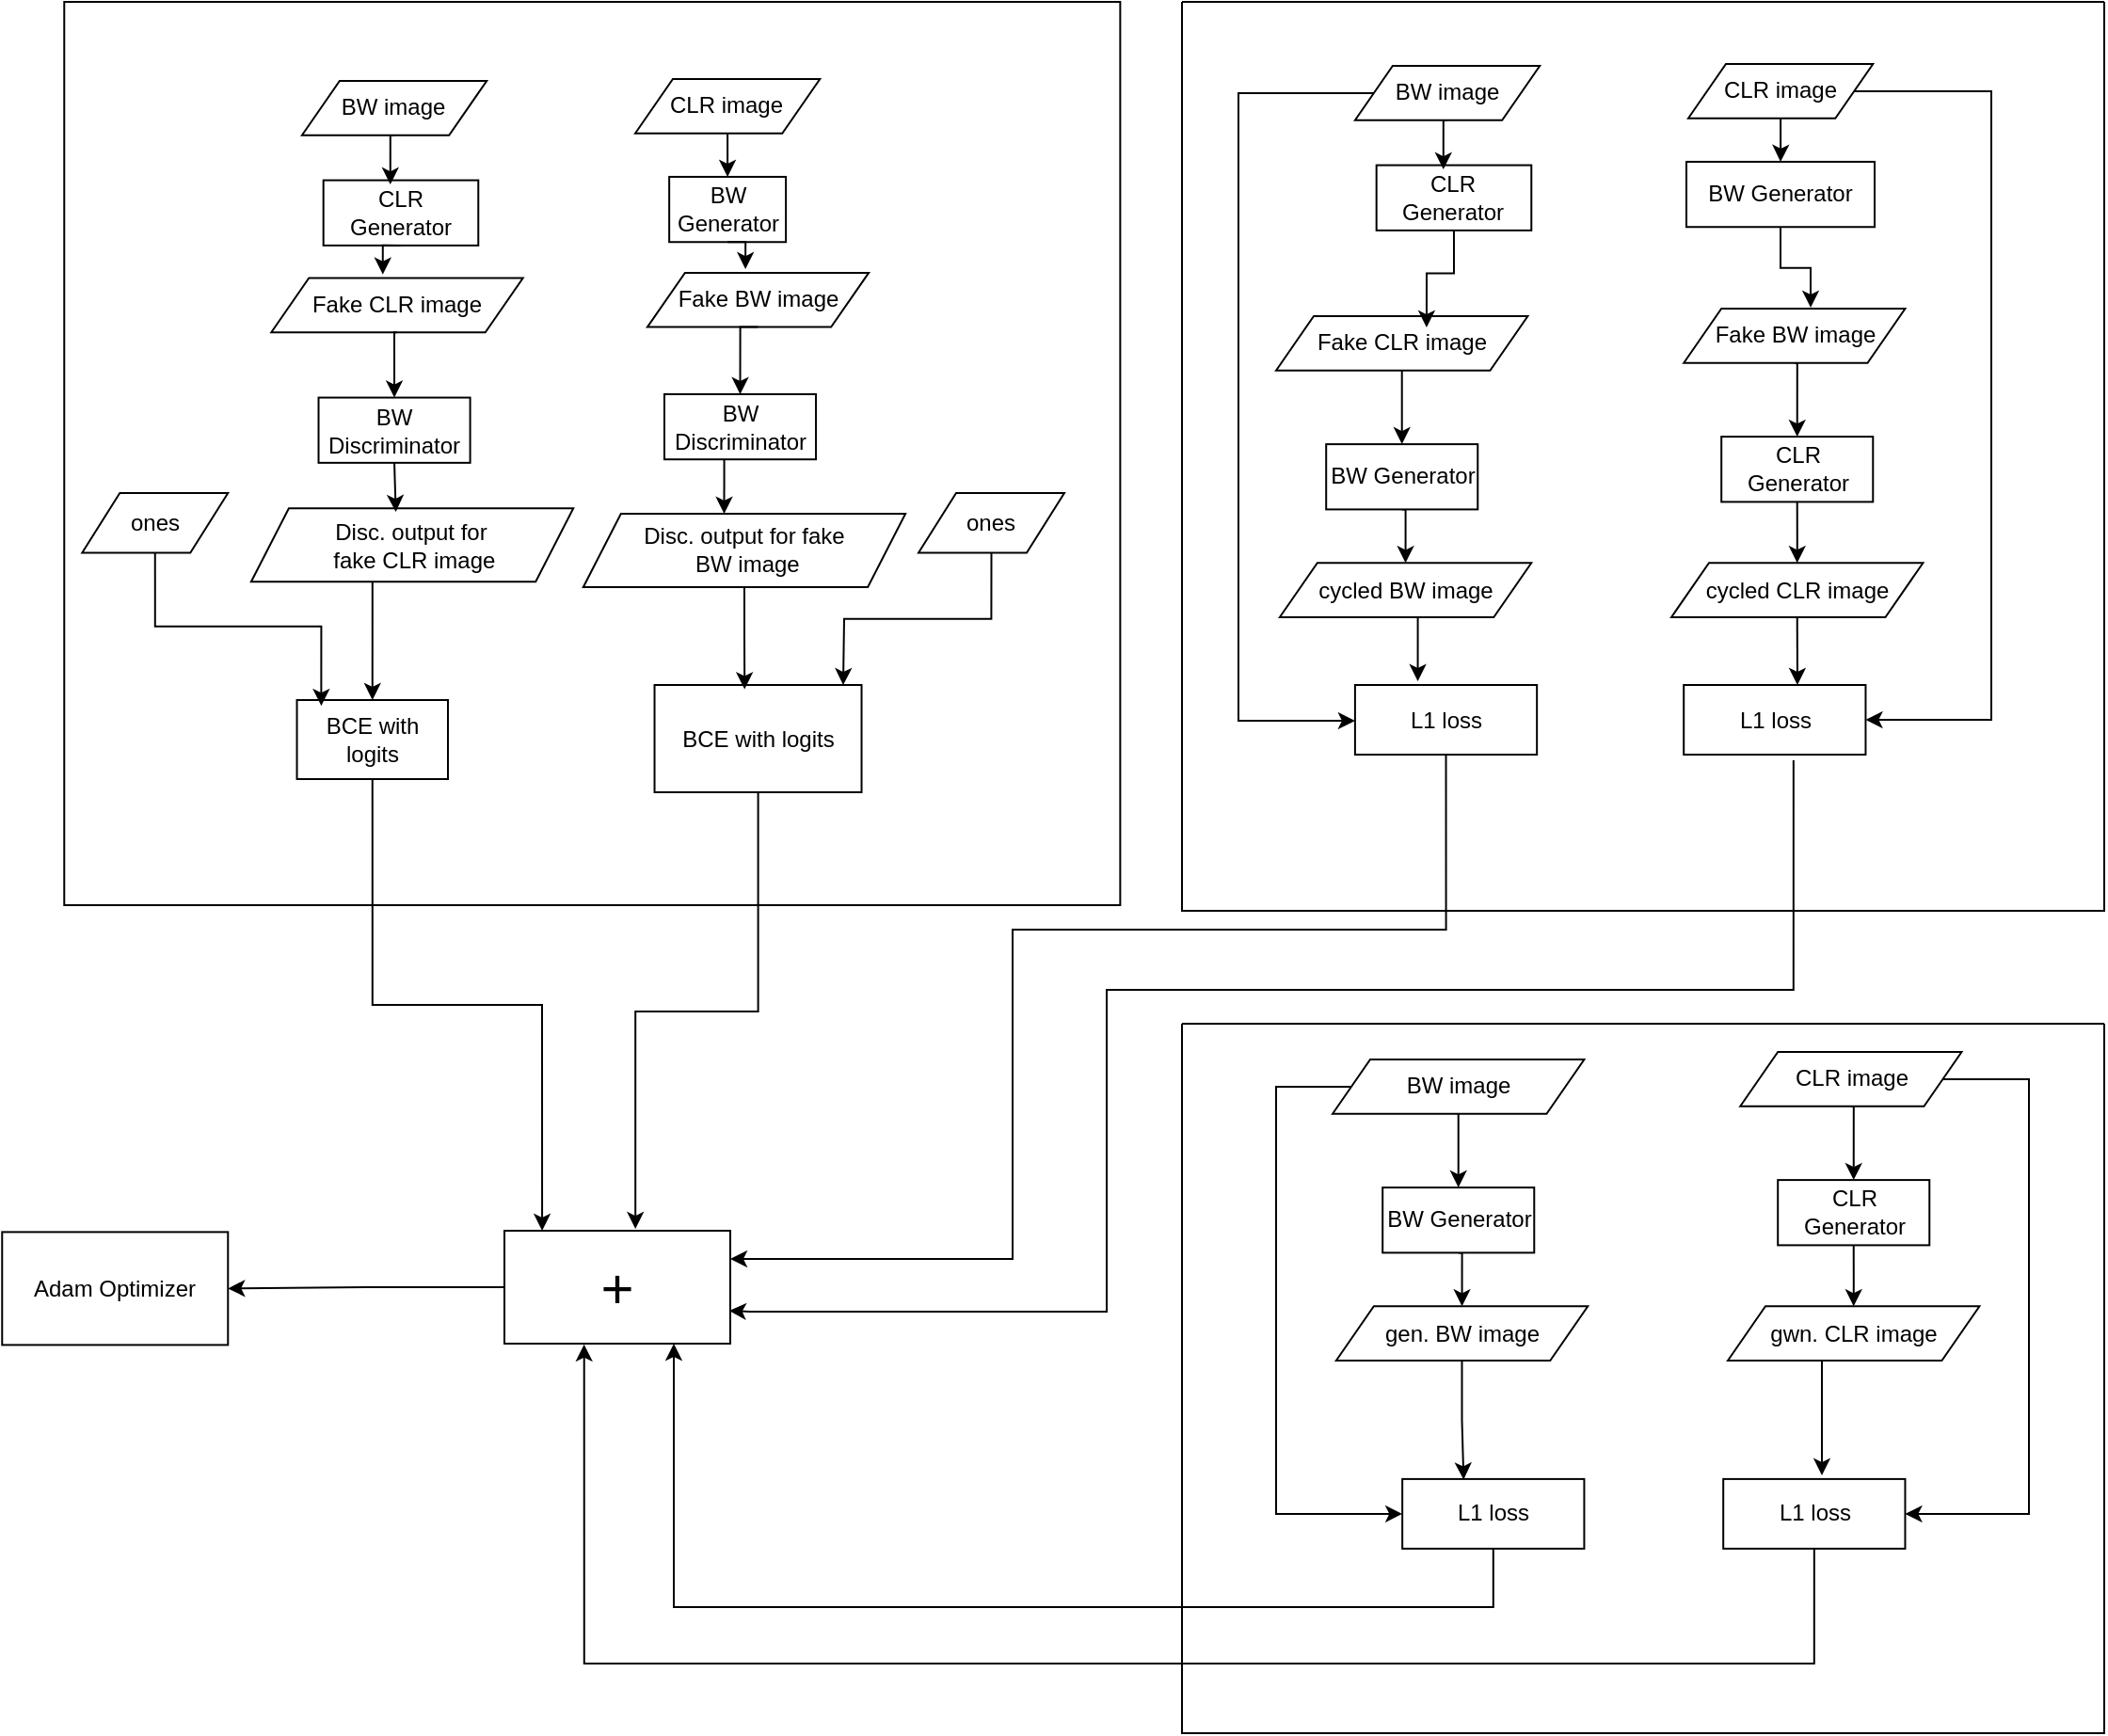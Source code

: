 <mxfile version="23.1.5" type="device">
  <diagram id="C5RBs43oDa-KdzZeNtuy" name="Page-1">
    <mxGraphModel dx="3584" dy="2286" grid="1" gridSize="10" guides="1" tooltips="1" connect="1" arrows="1" fold="1" page="1" pageScale="1" pageWidth="827" pageHeight="1169" math="0" shadow="0">
      <root>
        <mxCell id="WIyWlLk6GJQsqaUBKTNV-0" />
        <mxCell id="WIyWlLk6GJQsqaUBKTNV-1" parent="WIyWlLk6GJQsqaUBKTNV-0" />
        <mxCell id="KtPkHf2L2CHK9oUfpQ74-151" style="edgeStyle=orthogonalEdgeStyle;rounded=0;orthogonalLoop=1;jettySize=auto;html=1;entryX=1;entryY=0.5;entryDx=0;entryDy=0;" edge="1" parent="WIyWlLk6GJQsqaUBKTNV-1" source="KtPkHf2L2CHK9oUfpQ74-2" target="KtPkHf2L2CHK9oUfpQ74-58">
          <mxGeometry relative="1" as="geometry" />
        </mxCell>
        <mxCell id="KtPkHf2L2CHK9oUfpQ74-2" value="&lt;font style=&quot;font-size: 30px;&quot;&gt;+&lt;/font&gt;" style="rounded=0;whiteSpace=wrap;html=1;container=0;" vertex="1" parent="WIyWlLk6GJQsqaUBKTNV-1">
          <mxGeometry x="-1120" y="640" width="120" height="60" as="geometry" />
        </mxCell>
        <mxCell id="KtPkHf2L2CHK9oUfpQ74-58" value="Adam Optimizer" style="rounded=0;whiteSpace=wrap;html=1;" vertex="1" parent="WIyWlLk6GJQsqaUBKTNV-1">
          <mxGeometry x="-1386.87" y="640.7" width="120" height="60" as="geometry" />
        </mxCell>
        <mxCell id="KtPkHf2L2CHK9oUfpQ74-4" value="CLR image" style="shape=parallelogram;perimeter=parallelogramPerimeter;whiteSpace=wrap;html=1;fixedSize=1;container=0;" vertex="1" parent="WIyWlLk6GJQsqaUBKTNV-1">
          <mxGeometry x="-1050.51" y="28" width="98.144" height="28.873" as="geometry" />
        </mxCell>
        <mxCell id="KtPkHf2L2CHK9oUfpQ74-5" value="BW Generator" style="rounded=0;whiteSpace=wrap;html=1;container=0;" vertex="1" parent="WIyWlLk6GJQsqaUBKTNV-1">
          <mxGeometry x="-1032.431" y="79.972" width="61.986" height="34.648" as="geometry" />
        </mxCell>
        <mxCell id="KtPkHf2L2CHK9oUfpQ74-6" style="edgeStyle=orthogonalEdgeStyle;rounded=0;orthogonalLoop=1;jettySize=auto;html=1;entryX=0.5;entryY=0;entryDx=0;entryDy=0;" edge="1" parent="WIyWlLk6GJQsqaUBKTNV-1" source="KtPkHf2L2CHK9oUfpQ74-4" target="KtPkHf2L2CHK9oUfpQ74-5">
          <mxGeometry relative="1" as="geometry" />
        </mxCell>
        <mxCell id="KtPkHf2L2CHK9oUfpQ74-10" style="edgeStyle=orthogonalEdgeStyle;rounded=0;orthogonalLoop=1;jettySize=auto;html=1;entryX=0.5;entryY=0;entryDx=0;entryDy=0;exitX=0.438;exitY=1;exitDx=0;exitDy=0;exitPerimeter=0;" edge="1" parent="WIyWlLk6GJQsqaUBKTNV-1">
          <mxGeometry relative="1" as="geometry">
            <mxPoint x="-1003.214" y="230.113" as="sourcePoint" />
            <mxPoint x="-1003.245" y="258.986" as="targetPoint" />
          </mxGeometry>
        </mxCell>
        <mxCell id="KtPkHf2L2CHK9oUfpQ74-11" value="BW Discriminator" style="rounded=0;whiteSpace=wrap;html=1;container=0;" vertex="1" parent="WIyWlLk6GJQsqaUBKTNV-1">
          <mxGeometry x="-1035.012" y="195.46" width="80.533" height="34.65" as="geometry" />
        </mxCell>
        <mxCell id="KtPkHf2L2CHK9oUfpQ74-12" value="Disc. output for fake&lt;br&gt;&amp;nbsp;BW image" style="shape=parallelogram;perimeter=parallelogramPerimeter;whiteSpace=wrap;html=1;fixedSize=1;container=0;" vertex="1" parent="WIyWlLk6GJQsqaUBKTNV-1">
          <mxGeometry x="-1078.098" y="258.99" width="171.166" height="39.01" as="geometry" />
        </mxCell>
        <mxCell id="KtPkHf2L2CHK9oUfpQ74-13" style="edgeStyle=orthogonalEdgeStyle;rounded=0;orthogonalLoop=1;jettySize=auto;html=1;entryX=0.5;entryY=0;entryDx=0;entryDy=0;" edge="1" parent="WIyWlLk6GJQsqaUBKTNV-1" target="KtPkHf2L2CHK9oUfpQ74-21">
          <mxGeometry relative="1" as="geometry">
            <mxPoint x="-1143.5" y="287.859" as="sourcePoint" />
          </mxGeometry>
        </mxCell>
        <mxCell id="KtPkHf2L2CHK9oUfpQ74-16" value="" style="swimlane;whiteSpace=wrap;html=1;container=0;swimlaneLine=0;fillColor=none;gradientColor=none;" vertex="1" parent="WIyWlLk6GJQsqaUBKTNV-1">
          <mxGeometry x="-1353.865" y="-13" width="561.043" height="480" as="geometry" />
        </mxCell>
        <mxCell id="KtPkHf2L2CHK9oUfpQ74-17" value="Fake BW image" style="shape=parallelogram;perimeter=parallelogramPerimeter;whiteSpace=wrap;html=1;fixedSize=1;container=0;" vertex="1" parent="KtPkHf2L2CHK9oUfpQ74-16">
          <mxGeometry x="309.81" y="143.94" width="117.629" height="28.87" as="geometry" />
        </mxCell>
        <mxCell id="KtPkHf2L2CHK9oUfpQ74-61" value="CLR Generator" style="rounded=0;whiteSpace=wrap;html=1;container=0;" vertex="1" parent="KtPkHf2L2CHK9oUfpQ74-16">
          <mxGeometry x="137.7" y="94.79" width="82.3" height="34.65" as="geometry" />
        </mxCell>
        <mxCell id="KtPkHf2L2CHK9oUfpQ74-63" value="BW Discriminator" style="rounded=0;whiteSpace=wrap;html=1;container=0;" vertex="1" parent="KtPkHf2L2CHK9oUfpQ74-16">
          <mxGeometry x="135.123" y="210.28" width="80.533" height="34.65" as="geometry" />
        </mxCell>
        <mxCell id="KtPkHf2L2CHK9oUfpQ74-64" value="Fake CLR image" style="shape=parallelogram;perimeter=parallelogramPerimeter;whiteSpace=wrap;html=1;fixedSize=1;container=0;" vertex="1" parent="KtPkHf2L2CHK9oUfpQ74-16">
          <mxGeometry x="110" y="146.76" width="133.71" height="28.87" as="geometry" />
        </mxCell>
        <mxCell id="KtPkHf2L2CHK9oUfpQ74-65" style="edgeStyle=orthogonalEdgeStyle;rounded=0;orthogonalLoop=1;jettySize=auto;html=1;exitX=0.5;exitY=1;exitDx=0;exitDy=0;entryX=0.5;entryY=0;entryDx=0;entryDy=0;" edge="1" parent="KtPkHf2L2CHK9oUfpQ74-16" source="KtPkHf2L2CHK9oUfpQ74-64" target="KtPkHf2L2CHK9oUfpQ74-63">
          <mxGeometry relative="1" as="geometry" />
        </mxCell>
        <mxCell id="KtPkHf2L2CHK9oUfpQ74-66" style="edgeStyle=orthogonalEdgeStyle;rounded=0;orthogonalLoop=1;jettySize=auto;html=1;exitX=0.5;exitY=1;exitDx=0;exitDy=0;entryX=0.443;entryY=-0.067;entryDx=0;entryDy=0;entryPerimeter=0;" edge="1" parent="KtPkHf2L2CHK9oUfpQ74-16" source="KtPkHf2L2CHK9oUfpQ74-61" target="KtPkHf2L2CHK9oUfpQ74-64">
          <mxGeometry relative="1" as="geometry" />
        </mxCell>
        <mxCell id="KtPkHf2L2CHK9oUfpQ74-68" style="edgeStyle=orthogonalEdgeStyle;rounded=0;orthogonalLoop=1;jettySize=auto;html=1;exitX=0.5;exitY=1;exitDx=0;exitDy=0;entryX=0.432;entryY=0.065;entryDx=0;entryDy=0;entryPerimeter=0;" edge="1" parent="KtPkHf2L2CHK9oUfpQ74-16" source="KtPkHf2L2CHK9oUfpQ74-67" target="KtPkHf2L2CHK9oUfpQ74-61">
          <mxGeometry relative="1" as="geometry">
            <mxPoint x="175.365" y="92.0" as="targetPoint" />
          </mxGeometry>
        </mxCell>
        <mxCell id="KtPkHf2L2CHK9oUfpQ74-67" value="BW image" style="shape=parallelogram;perimeter=parallelogramPerimeter;whiteSpace=wrap;html=1;fixedSize=1;container=0;" vertex="1" parent="KtPkHf2L2CHK9oUfpQ74-16">
          <mxGeometry x="126.315" y="42" width="98.144" height="28.873" as="geometry" />
        </mxCell>
        <mxCell id="KtPkHf2L2CHK9oUfpQ74-14" value="BCE with logits" style="rounded=0;whiteSpace=wrap;html=1;container=0;" vertex="1" parent="KtPkHf2L2CHK9oUfpQ74-16">
          <mxGeometry x="313.63" y="363" width="110" height="57" as="geometry" />
        </mxCell>
        <mxCell id="KtPkHf2L2CHK9oUfpQ74-18" value="ones" style="shape=parallelogram;perimeter=parallelogramPerimeter;whiteSpace=wrap;html=1;fixedSize=1;container=0;" vertex="1" parent="KtPkHf2L2CHK9oUfpQ74-16">
          <mxGeometry x="453.87" y="261.001" width="77.482" height="31.761" as="geometry" />
        </mxCell>
        <mxCell id="KtPkHf2L2CHK9oUfpQ74-120" style="edgeStyle=orthogonalEdgeStyle;rounded=0;orthogonalLoop=1;jettySize=auto;html=1;exitX=0.5;exitY=1;exitDx=0;exitDy=0;" edge="1" parent="KtPkHf2L2CHK9oUfpQ74-16" source="KtPkHf2L2CHK9oUfpQ74-18">
          <mxGeometry relative="1" as="geometry">
            <mxPoint x="413.865" y="363" as="targetPoint" />
          </mxGeometry>
        </mxCell>
        <mxCell id="KtPkHf2L2CHK9oUfpQ74-19" value="Disc. output for&lt;br&gt;&amp;nbsp;fake CLR image" style="shape=parallelogram;perimeter=parallelogramPerimeter;whiteSpace=wrap;html=1;fixedSize=1;container=0;" vertex="1" parent="WIyWlLk6GJQsqaUBKTNV-1">
          <mxGeometry x="-1254.551" y="256.1" width="171.166" height="39.01" as="geometry" />
        </mxCell>
        <mxCell id="KtPkHf2L2CHK9oUfpQ74-20" value="ones" style="shape=parallelogram;perimeter=parallelogramPerimeter;whiteSpace=wrap;html=1;fixedSize=1;container=0;" vertex="1" parent="WIyWlLk6GJQsqaUBKTNV-1">
          <mxGeometry x="-1344.356" y="247.999" width="77.482" height="31.761" as="geometry" />
        </mxCell>
        <mxCell id="KtPkHf2L2CHK9oUfpQ74-21" value="BCE with logits" style="rounded=0;whiteSpace=wrap;html=1;container=0;" vertex="1" parent="WIyWlLk6GJQsqaUBKTNV-1">
          <mxGeometry x="-1230.24" y="358" width="80.24" height="42" as="geometry" />
        </mxCell>
        <mxCell id="KtPkHf2L2CHK9oUfpQ74-22" style="edgeStyle=orthogonalEdgeStyle;rounded=0;orthogonalLoop=1;jettySize=auto;html=1;exitX=0.5;exitY=1;exitDx=0;exitDy=0;entryX=0.161;entryY=0.073;entryDx=0;entryDy=0;entryPerimeter=0;" edge="1" parent="WIyWlLk6GJQsqaUBKTNV-1" source="KtPkHf2L2CHK9oUfpQ74-20" target="KtPkHf2L2CHK9oUfpQ74-21">
          <mxGeometry relative="1" as="geometry" />
        </mxCell>
        <mxCell id="KtPkHf2L2CHK9oUfpQ74-23" style="edgeStyle=orthogonalEdgeStyle;rounded=0;orthogonalLoop=1;jettySize=auto;html=1;exitX=0.5;exitY=1;exitDx=0;exitDy=0;entryX=0.5;entryY=0;entryDx=0;entryDy=0;" edge="1" parent="WIyWlLk6GJQsqaUBKTNV-1" source="KtPkHf2L2CHK9oUfpQ74-17" target="KtPkHf2L2CHK9oUfpQ74-11">
          <mxGeometry relative="1" as="geometry" />
        </mxCell>
        <mxCell id="KtPkHf2L2CHK9oUfpQ74-29" style="edgeStyle=orthogonalEdgeStyle;rounded=0;orthogonalLoop=1;jettySize=auto;html=1;exitX=0.5;exitY=1;exitDx=0;exitDy=0;entryX=0.443;entryY=-0.067;entryDx=0;entryDy=0;entryPerimeter=0;" edge="1" parent="WIyWlLk6GJQsqaUBKTNV-1" source="KtPkHf2L2CHK9oUfpQ74-5" target="KtPkHf2L2CHK9oUfpQ74-17">
          <mxGeometry relative="1" as="geometry" />
        </mxCell>
        <mxCell id="KtPkHf2L2CHK9oUfpQ74-70" style="edgeStyle=orthogonalEdgeStyle;rounded=0;orthogonalLoop=1;jettySize=auto;html=1;exitX=0.5;exitY=1;exitDx=0;exitDy=0;entryX=0.449;entryY=0.049;entryDx=0;entryDy=0;entryPerimeter=0;" edge="1" parent="WIyWlLk6GJQsqaUBKTNV-1" source="KtPkHf2L2CHK9oUfpQ74-63" target="KtPkHf2L2CHK9oUfpQ74-19">
          <mxGeometry relative="1" as="geometry" />
        </mxCell>
        <mxCell id="KtPkHf2L2CHK9oUfpQ74-74" value="" style="swimlane;startSize=0;" vertex="1" parent="WIyWlLk6GJQsqaUBKTNV-1">
          <mxGeometry x="-760" y="-13" width="490" height="483" as="geometry">
            <mxRectangle x="-760" y="-13" width="50" height="40" as="alternateBounds" />
          </mxGeometry>
        </mxCell>
        <mxCell id="KtPkHf2L2CHK9oUfpQ74-107" style="edgeStyle=orthogonalEdgeStyle;rounded=0;orthogonalLoop=1;jettySize=auto;html=1;exitX=0.5;exitY=1;exitDx=0;exitDy=0;entryX=0.5;entryY=0;entryDx=0;entryDy=0;" edge="1" parent="KtPkHf2L2CHK9oUfpQ74-74" source="KtPkHf2L2CHK9oUfpQ74-82" target="KtPkHf2L2CHK9oUfpQ74-105">
          <mxGeometry relative="1" as="geometry" />
        </mxCell>
        <mxCell id="KtPkHf2L2CHK9oUfpQ74-82" value="BW Generator" style="rounded=0;whiteSpace=wrap;html=1;container=0;" vertex="1" parent="KtPkHf2L2CHK9oUfpQ74-74">
          <mxGeometry x="76.598" y="235.05" width="80.533" height="34.65" as="geometry" />
        </mxCell>
        <mxCell id="KtPkHf2L2CHK9oUfpQ74-112" style="edgeStyle=orthogonalEdgeStyle;rounded=0;orthogonalLoop=1;jettySize=auto;html=1;exitX=0.5;exitY=1;exitDx=0;exitDy=0;" edge="1" parent="KtPkHf2L2CHK9oUfpQ74-74" source="KtPkHf2L2CHK9oUfpQ74-83" target="KtPkHf2L2CHK9oUfpQ74-106">
          <mxGeometry relative="1" as="geometry" />
        </mxCell>
        <mxCell id="KtPkHf2L2CHK9oUfpQ74-83" value="CLR Generator" style="rounded=0;whiteSpace=wrap;html=1;container=0;" vertex="1" parent="KtPkHf2L2CHK9oUfpQ74-74">
          <mxGeometry x="286.598" y="231.05" width="80.533" height="34.65" as="geometry" />
        </mxCell>
        <mxCell id="KtPkHf2L2CHK9oUfpQ74-86" style="edgeStyle=orthogonalEdgeStyle;rounded=0;orthogonalLoop=1;jettySize=auto;html=1;exitX=0.5;exitY=1;exitDx=0;exitDy=0;entryX=0.5;entryY=0;entryDx=0;entryDy=0;" edge="1" parent="KtPkHf2L2CHK9oUfpQ74-74" source="KtPkHf2L2CHK9oUfpQ74-84" target="KtPkHf2L2CHK9oUfpQ74-82">
          <mxGeometry relative="1" as="geometry" />
        </mxCell>
        <mxCell id="KtPkHf2L2CHK9oUfpQ74-84" value="Fake CLR image" style="shape=parallelogram;perimeter=parallelogramPerimeter;whiteSpace=wrap;html=1;fixedSize=1;container=0;" vertex="1" parent="KtPkHf2L2CHK9oUfpQ74-74">
          <mxGeometry x="50.005" y="167" width="133.71" height="28.87" as="geometry" />
        </mxCell>
        <mxCell id="KtPkHf2L2CHK9oUfpQ74-89" style="edgeStyle=orthogonalEdgeStyle;rounded=0;orthogonalLoop=1;jettySize=auto;html=1;exitX=0.5;exitY=1;exitDx=0;exitDy=0;entryX=0.5;entryY=0;entryDx=0;entryDy=0;" edge="1" parent="KtPkHf2L2CHK9oUfpQ74-74" source="KtPkHf2L2CHK9oUfpQ74-87" target="KtPkHf2L2CHK9oUfpQ74-83">
          <mxGeometry relative="1" as="geometry" />
        </mxCell>
        <mxCell id="KtPkHf2L2CHK9oUfpQ74-87" value="Fake BW image" style="shape=parallelogram;perimeter=parallelogramPerimeter;whiteSpace=wrap;html=1;fixedSize=1;container=0;" vertex="1" parent="KtPkHf2L2CHK9oUfpQ74-74">
          <mxGeometry x="266.605" y="163" width="117.629" height="28.87" as="geometry" />
        </mxCell>
        <mxCell id="KtPkHf2L2CHK9oUfpQ74-90" value="L1 loss" style="rounded=0;whiteSpace=wrap;html=1;container=0;" vertex="1" parent="KtPkHf2L2CHK9oUfpQ74-74">
          <mxGeometry x="91.95" y="363" width="96.63" height="37" as="geometry" />
        </mxCell>
        <mxCell id="KtPkHf2L2CHK9oUfpQ74-116" style="edgeStyle=orthogonalEdgeStyle;rounded=0;orthogonalLoop=1;jettySize=auto;html=1;entryX=1;entryY=0.5;entryDx=0;entryDy=0;" edge="1" parent="KtPkHf2L2CHK9oUfpQ74-74" source="KtPkHf2L2CHK9oUfpQ74-97" target="KtPkHf2L2CHK9oUfpQ74-109">
          <mxGeometry relative="1" as="geometry">
            <Array as="points">
              <mxPoint x="430" y="48" />
              <mxPoint x="430" y="382" />
            </Array>
          </mxGeometry>
        </mxCell>
        <mxCell id="KtPkHf2L2CHK9oUfpQ74-97" value="CLR image" style="shape=parallelogram;perimeter=parallelogramPerimeter;whiteSpace=wrap;html=1;fixedSize=1;container=0;" vertex="1" parent="KtPkHf2L2CHK9oUfpQ74-74">
          <mxGeometry x="268.99" y="33" width="98.144" height="28.873" as="geometry" />
        </mxCell>
        <mxCell id="KtPkHf2L2CHK9oUfpQ74-98" value="BW Generator" style="rounded=0;whiteSpace=wrap;html=1;container=0;" vertex="1" parent="KtPkHf2L2CHK9oUfpQ74-74">
          <mxGeometry x="268" y="84.97" width="100" height="34.65" as="geometry" />
        </mxCell>
        <mxCell id="KtPkHf2L2CHK9oUfpQ74-99" style="edgeStyle=orthogonalEdgeStyle;rounded=0;orthogonalLoop=1;jettySize=auto;html=1;entryX=0.5;entryY=0;entryDx=0;entryDy=0;" edge="1" parent="KtPkHf2L2CHK9oUfpQ74-74" source="KtPkHf2L2CHK9oUfpQ74-97" target="KtPkHf2L2CHK9oUfpQ74-98">
          <mxGeometry relative="1" as="geometry" />
        </mxCell>
        <mxCell id="KtPkHf2L2CHK9oUfpQ74-100" value="CLR Generator" style="rounded=0;whiteSpace=wrap;html=1;container=0;" vertex="1" parent="KtPkHf2L2CHK9oUfpQ74-74">
          <mxGeometry x="103.335" y="86.79" width="82.3" height="34.65" as="geometry" />
        </mxCell>
        <mxCell id="KtPkHf2L2CHK9oUfpQ74-101" style="edgeStyle=orthogonalEdgeStyle;rounded=0;orthogonalLoop=1;jettySize=auto;html=1;exitX=0.5;exitY=1;exitDx=0;exitDy=0;entryX=0.432;entryY=0.065;entryDx=0;entryDy=0;entryPerimeter=0;" edge="1" parent="KtPkHf2L2CHK9oUfpQ74-74" source="KtPkHf2L2CHK9oUfpQ74-102" target="KtPkHf2L2CHK9oUfpQ74-100">
          <mxGeometry relative="1" as="geometry">
            <mxPoint x="141" y="84.0" as="targetPoint" />
          </mxGeometry>
        </mxCell>
        <mxCell id="KtPkHf2L2CHK9oUfpQ74-114" style="edgeStyle=orthogonalEdgeStyle;rounded=0;orthogonalLoop=1;jettySize=auto;html=1;" edge="1" parent="KtPkHf2L2CHK9oUfpQ74-74" source="KtPkHf2L2CHK9oUfpQ74-102" target="KtPkHf2L2CHK9oUfpQ74-90">
          <mxGeometry relative="1" as="geometry">
            <Array as="points">
              <mxPoint x="30" y="49" />
              <mxPoint x="30" y="382" />
            </Array>
          </mxGeometry>
        </mxCell>
        <mxCell id="KtPkHf2L2CHK9oUfpQ74-102" value="BW image" style="shape=parallelogram;perimeter=parallelogramPerimeter;whiteSpace=wrap;html=1;fixedSize=1;container=0;" vertex="1" parent="KtPkHf2L2CHK9oUfpQ74-74">
          <mxGeometry x="91.95" y="34" width="98.144" height="28.873" as="geometry" />
        </mxCell>
        <mxCell id="KtPkHf2L2CHK9oUfpQ74-103" style="edgeStyle=orthogonalEdgeStyle;rounded=0;orthogonalLoop=1;jettySize=auto;html=1;exitX=0.5;exitY=1;exitDx=0;exitDy=0;entryX=0.598;entryY=0.208;entryDx=0;entryDy=0;entryPerimeter=0;" edge="1" parent="KtPkHf2L2CHK9oUfpQ74-74" source="KtPkHf2L2CHK9oUfpQ74-100" target="KtPkHf2L2CHK9oUfpQ74-84">
          <mxGeometry relative="1" as="geometry" />
        </mxCell>
        <mxCell id="KtPkHf2L2CHK9oUfpQ74-104" style="edgeStyle=orthogonalEdgeStyle;rounded=0;orthogonalLoop=1;jettySize=auto;html=1;exitX=0.5;exitY=1;exitDx=0;exitDy=0;entryX=0.573;entryY=-0.019;entryDx=0;entryDy=0;entryPerimeter=0;" edge="1" parent="KtPkHf2L2CHK9oUfpQ74-74" source="KtPkHf2L2CHK9oUfpQ74-98" target="KtPkHf2L2CHK9oUfpQ74-87">
          <mxGeometry relative="1" as="geometry" />
        </mxCell>
        <mxCell id="KtPkHf2L2CHK9oUfpQ74-105" value="cycled BW image" style="shape=parallelogram;perimeter=parallelogramPerimeter;whiteSpace=wrap;html=1;fixedSize=1;container=0;" vertex="1" parent="KtPkHf2L2CHK9oUfpQ74-74">
          <mxGeometry x="51.925" y="298.13" width="133.71" height="28.87" as="geometry" />
        </mxCell>
        <mxCell id="KtPkHf2L2CHK9oUfpQ74-106" value="cycled CLR image" style="shape=parallelogram;perimeter=parallelogramPerimeter;whiteSpace=wrap;html=1;fixedSize=1;container=0;" vertex="1" parent="KtPkHf2L2CHK9oUfpQ74-74">
          <mxGeometry x="260.005" y="298.13" width="133.71" height="28.87" as="geometry" />
        </mxCell>
        <mxCell id="KtPkHf2L2CHK9oUfpQ74-109" value="L1 loss" style="rounded=0;whiteSpace=wrap;html=1;container=0;" vertex="1" parent="KtPkHf2L2CHK9oUfpQ74-74">
          <mxGeometry x="266.6" y="363" width="96.63" height="37" as="geometry" />
        </mxCell>
        <mxCell id="KtPkHf2L2CHK9oUfpQ74-110" style="edgeStyle=orthogonalEdgeStyle;rounded=0;orthogonalLoop=1;jettySize=auto;html=1;exitX=0.5;exitY=1;exitDx=0;exitDy=0;entryX=0.345;entryY=-0.055;entryDx=0;entryDy=0;entryPerimeter=0;" edge="1" parent="KtPkHf2L2CHK9oUfpQ74-74" source="KtPkHf2L2CHK9oUfpQ74-105" target="KtPkHf2L2CHK9oUfpQ74-90">
          <mxGeometry relative="1" as="geometry" />
        </mxCell>
        <mxCell id="KtPkHf2L2CHK9oUfpQ74-113" style="edgeStyle=orthogonalEdgeStyle;rounded=0;orthogonalLoop=1;jettySize=auto;html=1;exitX=0.5;exitY=1;exitDx=0;exitDy=0;entryX=0.625;entryY=0;entryDx=0;entryDy=0;entryPerimeter=0;" edge="1" parent="KtPkHf2L2CHK9oUfpQ74-74" source="KtPkHf2L2CHK9oUfpQ74-106" target="KtPkHf2L2CHK9oUfpQ74-109">
          <mxGeometry relative="1" as="geometry" />
        </mxCell>
        <mxCell id="KtPkHf2L2CHK9oUfpQ74-119" style="edgeStyle=orthogonalEdgeStyle;rounded=0;orthogonalLoop=1;jettySize=auto;html=1;exitX=0.5;exitY=1;exitDx=0;exitDy=0;entryX=0.435;entryY=0.039;entryDx=0;entryDy=0;entryPerimeter=0;" edge="1" parent="WIyWlLk6GJQsqaUBKTNV-1" source="KtPkHf2L2CHK9oUfpQ74-12" target="KtPkHf2L2CHK9oUfpQ74-14">
          <mxGeometry relative="1" as="geometry" />
        </mxCell>
        <mxCell id="KtPkHf2L2CHK9oUfpQ74-121" style="edgeStyle=orthogonalEdgeStyle;rounded=0;orthogonalLoop=1;jettySize=auto;html=1;exitX=0.5;exitY=1;exitDx=0;exitDy=0;entryX=0.5;entryY=0;entryDx=0;entryDy=0;" edge="1" parent="WIyWlLk6GJQsqaUBKTNV-1" source="KtPkHf2L2CHK9oUfpQ74-122" target="KtPkHf2L2CHK9oUfpQ74-138">
          <mxGeometry relative="1" as="geometry" />
        </mxCell>
        <mxCell id="KtPkHf2L2CHK9oUfpQ74-122" value="BW Generator" style="rounded=0;whiteSpace=wrap;html=1;container=0;" vertex="1" parent="WIyWlLk6GJQsqaUBKTNV-1">
          <mxGeometry x="-653.402" y="617.05" width="80.533" height="34.65" as="geometry" />
        </mxCell>
        <mxCell id="KtPkHf2L2CHK9oUfpQ74-123" style="edgeStyle=orthogonalEdgeStyle;rounded=0;orthogonalLoop=1;jettySize=auto;html=1;exitX=0.5;exitY=1;exitDx=0;exitDy=0;" edge="1" parent="WIyWlLk6GJQsqaUBKTNV-1" source="KtPkHf2L2CHK9oUfpQ74-124" target="KtPkHf2L2CHK9oUfpQ74-139">
          <mxGeometry relative="1" as="geometry" />
        </mxCell>
        <mxCell id="KtPkHf2L2CHK9oUfpQ74-124" value="CLR Generator" style="rounded=0;whiteSpace=wrap;html=1;container=0;" vertex="1" parent="WIyWlLk6GJQsqaUBKTNV-1">
          <mxGeometry x="-443.402" y="613.05" width="80.533" height="34.65" as="geometry" />
        </mxCell>
        <mxCell id="KtPkHf2L2CHK9oUfpQ74-125" style="edgeStyle=orthogonalEdgeStyle;rounded=0;orthogonalLoop=1;jettySize=auto;html=1;exitX=0.5;exitY=1;exitDx=0;exitDy=0;entryX=0.5;entryY=0;entryDx=0;entryDy=0;" edge="1" parent="WIyWlLk6GJQsqaUBKTNV-1" source="KtPkHf2L2CHK9oUfpQ74-126" target="KtPkHf2L2CHK9oUfpQ74-122">
          <mxGeometry relative="1" as="geometry" />
        </mxCell>
        <mxCell id="KtPkHf2L2CHK9oUfpQ74-144" style="edgeStyle=orthogonalEdgeStyle;rounded=0;orthogonalLoop=1;jettySize=auto;html=1;entryX=0;entryY=0.5;entryDx=0;entryDy=0;" edge="1" parent="WIyWlLk6GJQsqaUBKTNV-1" source="KtPkHf2L2CHK9oUfpQ74-126" target="KtPkHf2L2CHK9oUfpQ74-129">
          <mxGeometry relative="1" as="geometry">
            <Array as="points">
              <mxPoint x="-710" y="563" />
              <mxPoint x="-710" y="790" />
            </Array>
          </mxGeometry>
        </mxCell>
        <mxCell id="KtPkHf2L2CHK9oUfpQ74-126" value="BW image" style="shape=parallelogram;perimeter=parallelogramPerimeter;whiteSpace=wrap;html=1;fixedSize=1;container=0;" vertex="1" parent="WIyWlLk6GJQsqaUBKTNV-1">
          <mxGeometry x="-679.995" y="549" width="133.71" height="28.87" as="geometry" />
        </mxCell>
        <mxCell id="KtPkHf2L2CHK9oUfpQ74-127" style="edgeStyle=orthogonalEdgeStyle;rounded=0;orthogonalLoop=1;jettySize=auto;html=1;exitX=0.5;exitY=1;exitDx=0;exitDy=0;entryX=0.5;entryY=0;entryDx=0;entryDy=0;" edge="1" parent="WIyWlLk6GJQsqaUBKTNV-1" source="KtPkHf2L2CHK9oUfpQ74-128" target="KtPkHf2L2CHK9oUfpQ74-124">
          <mxGeometry relative="1" as="geometry" />
        </mxCell>
        <mxCell id="KtPkHf2L2CHK9oUfpQ74-146" style="edgeStyle=orthogonalEdgeStyle;rounded=0;orthogonalLoop=1;jettySize=auto;html=1;entryX=1;entryY=0.5;entryDx=0;entryDy=0;" edge="1" parent="WIyWlLk6GJQsqaUBKTNV-1" source="KtPkHf2L2CHK9oUfpQ74-128" target="KtPkHf2L2CHK9oUfpQ74-140">
          <mxGeometry relative="1" as="geometry">
            <Array as="points">
              <mxPoint x="-310" y="559" />
              <mxPoint x="-310" y="790" />
            </Array>
          </mxGeometry>
        </mxCell>
        <mxCell id="KtPkHf2L2CHK9oUfpQ74-128" value="CLR image" style="shape=parallelogram;perimeter=parallelogramPerimeter;whiteSpace=wrap;html=1;fixedSize=1;container=0;" vertex="1" parent="WIyWlLk6GJQsqaUBKTNV-1">
          <mxGeometry x="-463.395" y="545" width="117.629" height="28.87" as="geometry" />
        </mxCell>
        <mxCell id="KtPkHf2L2CHK9oUfpQ74-138" value="gen. BW image" style="shape=parallelogram;perimeter=parallelogramPerimeter;whiteSpace=wrap;html=1;fixedSize=1;container=0;" vertex="1" parent="WIyWlLk6GJQsqaUBKTNV-1">
          <mxGeometry x="-678.075" y="680.13" width="133.71" height="28.87" as="geometry" />
        </mxCell>
        <mxCell id="KtPkHf2L2CHK9oUfpQ74-139" value="gwn. CLR image" style="shape=parallelogram;perimeter=parallelogramPerimeter;whiteSpace=wrap;html=1;fixedSize=1;container=0;" vertex="1" parent="WIyWlLk6GJQsqaUBKTNV-1">
          <mxGeometry x="-469.995" y="680.13" width="133.71" height="28.87" as="geometry" />
        </mxCell>
        <mxCell id="KtPkHf2L2CHK9oUfpQ74-142" style="edgeStyle=orthogonalEdgeStyle;rounded=0;orthogonalLoop=1;jettySize=auto;html=1;exitX=0.5;exitY=1;exitDx=0;exitDy=0;" edge="1" parent="WIyWlLk6GJQsqaUBKTNV-1" source="KtPkHf2L2CHK9oUfpQ74-139">
          <mxGeometry relative="1" as="geometry">
            <mxPoint x="-420" y="770" as="targetPoint" />
            <Array as="points">
              <mxPoint x="-420" y="709" />
            </Array>
          </mxGeometry>
        </mxCell>
        <mxCell id="KtPkHf2L2CHK9oUfpQ74-143" value="" style="swimlane;startSize=0;" vertex="1" parent="WIyWlLk6GJQsqaUBKTNV-1">
          <mxGeometry x="-760" y="530" width="490" height="376.95" as="geometry" />
        </mxCell>
        <mxCell id="KtPkHf2L2CHK9oUfpQ74-129" value="L1 loss" style="rounded=0;whiteSpace=wrap;html=1;container=0;" vertex="1" parent="KtPkHf2L2CHK9oUfpQ74-143">
          <mxGeometry x="117.08" y="241.95" width="96.63" height="37" as="geometry" />
        </mxCell>
        <mxCell id="KtPkHf2L2CHK9oUfpQ74-140" value="L1 loss" style="rounded=0;whiteSpace=wrap;html=1;container=0;" vertex="1" parent="KtPkHf2L2CHK9oUfpQ74-143">
          <mxGeometry x="287.6" y="241.95" width="96.63" height="37" as="geometry" />
        </mxCell>
        <mxCell id="KtPkHf2L2CHK9oUfpQ74-147" style="edgeStyle=orthogonalEdgeStyle;rounded=0;orthogonalLoop=1;jettySize=auto;html=1;exitX=0.5;exitY=1;exitDx=0;exitDy=0;entryX=0.167;entryY=0;entryDx=0;entryDy=0;entryPerimeter=0;" edge="1" parent="WIyWlLk6GJQsqaUBKTNV-1" source="KtPkHf2L2CHK9oUfpQ74-21" target="KtPkHf2L2CHK9oUfpQ74-2">
          <mxGeometry relative="1" as="geometry" />
        </mxCell>
        <mxCell id="KtPkHf2L2CHK9oUfpQ74-148" style="edgeStyle=orthogonalEdgeStyle;rounded=0;orthogonalLoop=1;jettySize=auto;html=1;entryX=0.58;entryY=-0.016;entryDx=0;entryDy=0;entryPerimeter=0;" edge="1" parent="WIyWlLk6GJQsqaUBKTNV-1" source="KtPkHf2L2CHK9oUfpQ74-14" target="KtPkHf2L2CHK9oUfpQ74-2">
          <mxGeometry relative="1" as="geometry" />
        </mxCell>
        <mxCell id="KtPkHf2L2CHK9oUfpQ74-149" style="edgeStyle=orthogonalEdgeStyle;rounded=0;orthogonalLoop=1;jettySize=auto;html=1;exitX=0.5;exitY=1;exitDx=0;exitDy=0;entryX=1;entryY=0.25;entryDx=0;entryDy=0;" edge="1" parent="WIyWlLk6GJQsqaUBKTNV-1" source="KtPkHf2L2CHK9oUfpQ74-90" target="KtPkHf2L2CHK9oUfpQ74-2">
          <mxGeometry relative="1" as="geometry">
            <Array as="points">
              <mxPoint x="-620" y="480" />
              <mxPoint x="-850" y="480" />
              <mxPoint x="-850" y="655" />
            </Array>
          </mxGeometry>
        </mxCell>
        <mxCell id="KtPkHf2L2CHK9oUfpQ74-150" style="edgeStyle=orthogonalEdgeStyle;rounded=0;orthogonalLoop=1;jettySize=auto;html=1;exitX=0.5;exitY=1;exitDx=0;exitDy=0;entryX=0.995;entryY=0.708;entryDx=0;entryDy=0;entryPerimeter=0;" edge="1" parent="WIyWlLk6GJQsqaUBKTNV-1" target="KtPkHf2L2CHK9oUfpQ74-2">
          <mxGeometry relative="1" as="geometry">
            <mxPoint x="-990.0" y="688" as="targetPoint" />
            <mxPoint x="-435.085" y="390" as="sourcePoint" />
            <Array as="points">
              <mxPoint x="-435" y="512" />
              <mxPoint x="-800" y="512" />
              <mxPoint x="-800" y="683" />
              <mxPoint x="-990" y="683" />
            </Array>
          </mxGeometry>
        </mxCell>
        <mxCell id="KtPkHf2L2CHK9oUfpQ74-153" style="edgeStyle=orthogonalEdgeStyle;rounded=0;orthogonalLoop=1;jettySize=auto;html=1;entryX=0.75;entryY=1;entryDx=0;entryDy=0;" edge="1" parent="WIyWlLk6GJQsqaUBKTNV-1" source="KtPkHf2L2CHK9oUfpQ74-129" target="KtPkHf2L2CHK9oUfpQ74-2">
          <mxGeometry relative="1" as="geometry">
            <Array as="points">
              <mxPoint x="-595" y="840" />
              <mxPoint x="-1030" y="840" />
            </Array>
          </mxGeometry>
        </mxCell>
        <mxCell id="KtPkHf2L2CHK9oUfpQ74-154" style="edgeStyle=orthogonalEdgeStyle;rounded=0;orthogonalLoop=1;jettySize=auto;html=1;exitX=0.5;exitY=1;exitDx=0;exitDy=0;entryX=0.353;entryY=1.007;entryDx=0;entryDy=0;entryPerimeter=0;" edge="1" parent="WIyWlLk6GJQsqaUBKTNV-1" source="KtPkHf2L2CHK9oUfpQ74-140" target="KtPkHf2L2CHK9oUfpQ74-2">
          <mxGeometry relative="1" as="geometry">
            <mxPoint x="-1070.0" y="940" as="targetPoint" />
            <Array as="points">
              <mxPoint x="-424" y="870" />
              <mxPoint x="-1078" y="870" />
            </Array>
          </mxGeometry>
        </mxCell>
        <mxCell id="KtPkHf2L2CHK9oUfpQ74-155" style="edgeStyle=orthogonalEdgeStyle;rounded=0;orthogonalLoop=1;jettySize=auto;html=1;entryX=0.337;entryY=0.007;entryDx=0;entryDy=0;entryPerimeter=0;" edge="1" parent="WIyWlLk6GJQsqaUBKTNV-1" source="KtPkHf2L2CHK9oUfpQ74-138" target="KtPkHf2L2CHK9oUfpQ74-129">
          <mxGeometry relative="1" as="geometry" />
        </mxCell>
      </root>
    </mxGraphModel>
  </diagram>
</mxfile>
